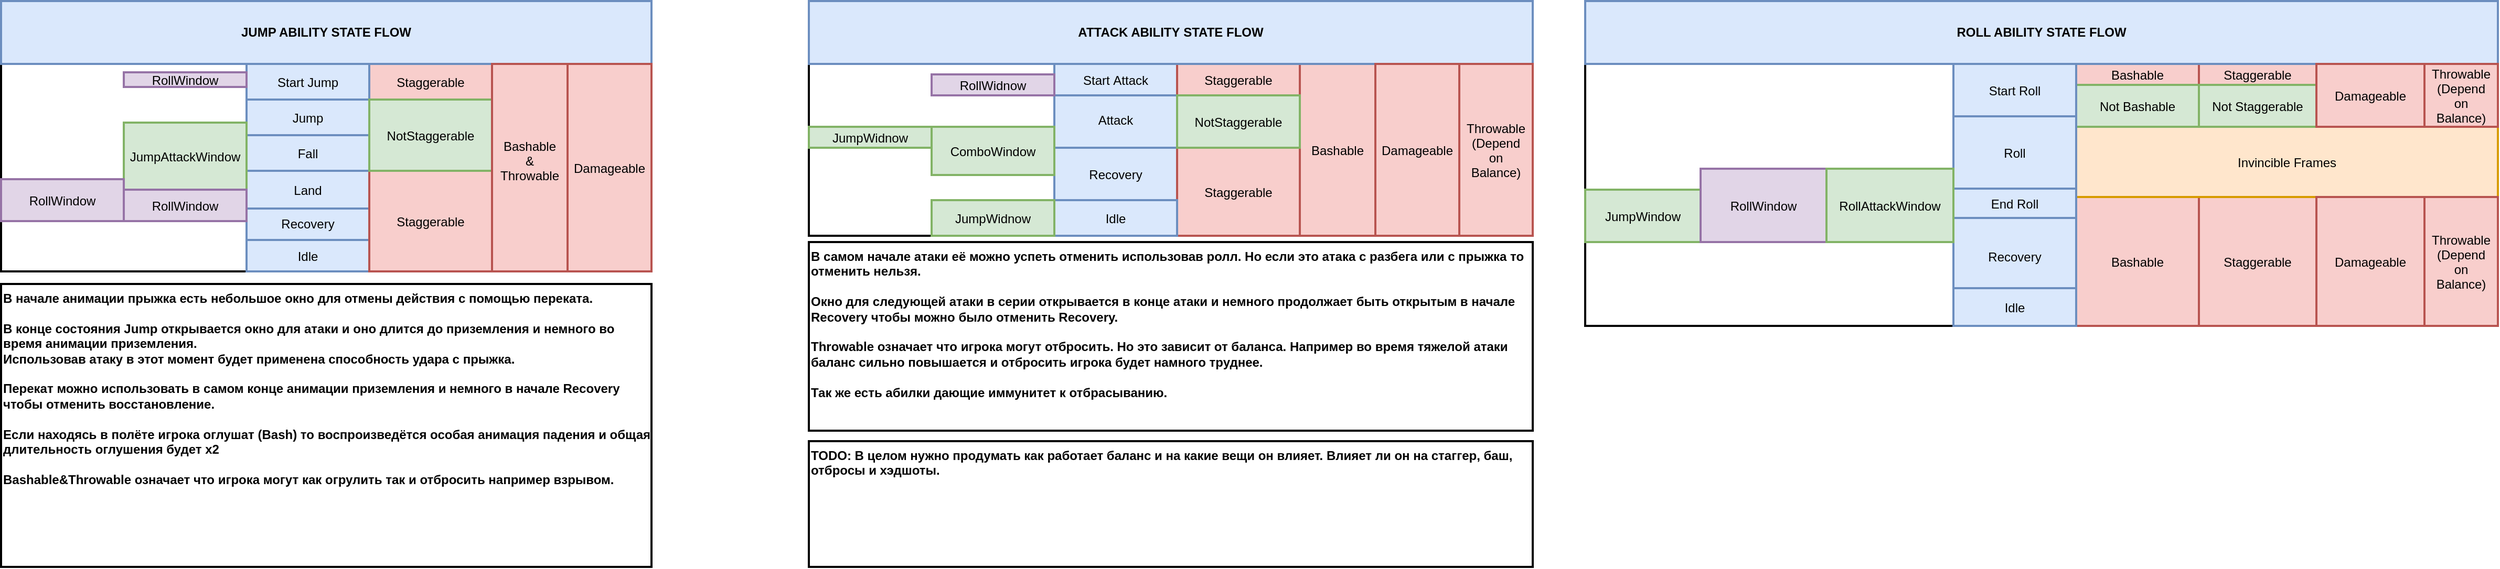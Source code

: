 <mxfile version="24.7.8">
  <diagram name="Страница — 1" id="_edJxDH2dSzS9XdqMJAm">
    <mxGraphModel dx="1877" dy="621" grid="1" gridSize="10" guides="1" tooltips="1" connect="1" arrows="1" fold="1" page="1" pageScale="1" pageWidth="827" pageHeight="1169" math="0" shadow="0">
      <root>
        <mxCell id="0" />
        <mxCell id="1" parent="0" />
        <mxCell id="g1f1xFlhapYSyVMv_NoL-163" value="" style="rounded=0;whiteSpace=wrap;html=1;fillColor=none;strokeWidth=2;" parent="1" vertex="1">
          <mxGeometry x="1510" y="120" width="870" height="310" as="geometry" />
        </mxCell>
        <mxCell id="g1f1xFlhapYSyVMv_NoL-162" value="" style="rounded=0;whiteSpace=wrap;html=1;fillColor=none;strokeWidth=2;" parent="1" vertex="1">
          <mxGeometry y="120" width="620" height="258" as="geometry" />
        </mxCell>
        <mxCell id="g1f1xFlhapYSyVMv_NoL-161" value="" style="rounded=0;whiteSpace=wrap;html=1;fillColor=none;strokeWidth=2;" parent="1" vertex="1">
          <mxGeometry x="770" y="120" width="690" height="224" as="geometry" />
        </mxCell>
        <mxCell id="g1f1xFlhapYSyVMv_NoL-13" value="Idle" style="rounded=0;arcSize=40;strokeWidth=2;fillColor=#dae8fc;strokeColor=#6c8ebf;" parent="1" vertex="1">
          <mxGeometry x="234" y="348" width="117" height="30" as="geometry" />
        </mxCell>
        <mxCell id="g1f1xFlhapYSyVMv_NoL-16" value="Attack" style="rounded=0;arcSize=40;strokeWidth=2;fillColor=#dae8fc;strokeColor=#6c8ebf;" parent="1" vertex="1">
          <mxGeometry x="1004" y="206" width="117" height="54" as="geometry" />
        </mxCell>
        <mxCell id="g1f1xFlhapYSyVMv_NoL-18" value="Recovery" style="rounded=0;arcSize=40;strokeWidth=2;fillColor=#dae8fc;strokeColor=#6c8ebf;" parent="1" vertex="1">
          <mxGeometry x="234" y="316" width="117" height="32" as="geometry" />
        </mxCell>
        <mxCell id="g1f1xFlhapYSyVMv_NoL-19" value="Start Attack" style="rounded=0;arcSize=40;strokeWidth=2;fillColor=#dae8fc;strokeColor=#6c8ebf;" parent="1" vertex="1">
          <mxGeometry x="1004" y="180" width="117" height="30" as="geometry" />
        </mxCell>
        <mxCell id="g1f1xFlhapYSyVMv_NoL-38" value="Staggerable" style="rounded=0;arcSize=40;strokeWidth=2;fillColor=#f8cecc;strokeColor=#b85450;" parent="1" vertex="1">
          <mxGeometry x="351" y="180" width="117" height="34" as="geometry" />
        </mxCell>
        <mxCell id="g1f1xFlhapYSyVMv_NoL-51" value="Start Jump" style="rounded=0;arcSize=40;strokeWidth=2;fillColor=#dae8fc;strokeColor=#6c8ebf;" parent="1" vertex="1">
          <mxGeometry x="234" y="180" width="117" height="34" as="geometry" />
        </mxCell>
        <mxCell id="g1f1xFlhapYSyVMv_NoL-52" value="Jump" style="rounded=0;arcSize=40;strokeWidth=2;fillColor=#dae8fc;strokeColor=#6c8ebf;" parent="1" vertex="1">
          <mxGeometry x="234" y="214" width="117" height="34" as="geometry" />
        </mxCell>
        <mxCell id="g1f1xFlhapYSyVMv_NoL-54" value="Fall" style="rounded=0;arcSize=40;strokeWidth=2;fillColor=#dae8fc;strokeColor=#6c8ebf;" parent="1" vertex="1">
          <mxGeometry x="234" y="248" width="117" height="34" as="geometry" />
        </mxCell>
        <mxCell id="g1f1xFlhapYSyVMv_NoL-85" value="Land" style="rounded=0;arcSize=40;strokeWidth=2;fillColor=#dae8fc;strokeColor=#6c8ebf;" parent="1" vertex="1">
          <mxGeometry x="234" y="282" width="117" height="36" as="geometry" />
        </mxCell>
        <mxCell id="g1f1xFlhapYSyVMv_NoL-101" value="Recovery" style="rounded=0;arcSize=40;strokeWidth=2;fillColor=#dae8fc;strokeColor=#6c8ebf;" parent="1" vertex="1">
          <mxGeometry x="1004" y="260" width="117" height="50" as="geometry" />
        </mxCell>
        <mxCell id="g1f1xFlhapYSyVMv_NoL-115" value="JumpAttackWindow" style="rounded=0;arcSize=40;strokeWidth=2;glass=0;fillColor=#d5e8d4;strokeColor=#82b366;" parent="1" vertex="1">
          <mxGeometry x="117" y="236" width="117" height="64" as="geometry" />
        </mxCell>
        <mxCell id="g1f1xFlhapYSyVMv_NoL-118" value="ComboWindow" style="rounded=0;arcSize=40;strokeWidth=2;glass=0;fillColor=#d5e8d4;strokeColor=#82b366;" parent="1" vertex="1">
          <mxGeometry x="887" y="240" width="117" height="46" as="geometry" />
        </mxCell>
        <mxCell id="g1f1xFlhapYSyVMv_NoL-119" value="RollWidnow" style="rounded=0;arcSize=40;strokeWidth=2;glass=0;fillColor=#e1d5e7;strokeColor=#9673a6;" parent="1" vertex="1">
          <mxGeometry x="887" y="190" width="117" height="20" as="geometry" />
        </mxCell>
        <mxCell id="g1f1xFlhapYSyVMv_NoL-124" value="В начале анимации прыжка есть небольшое окно для отмены действия с помощью переката.&lt;div&gt;&lt;br&gt;&lt;/div&gt;&lt;div&gt;В конце состояния Jump открывается окно для атаки и оно длится до приземления и немного во время анимации приземления.&amp;nbsp;&lt;/div&gt;&lt;div&gt;Использовав атаку в этот момент будет применена способность удара с прыжка.&lt;/div&gt;&lt;div&gt;&lt;br&gt;Перекат можно использовать в самом конце анимации приземления и немного в начале Recovery чтобы отменить восстановление.&lt;/div&gt;&lt;div&gt;&lt;br&gt;Если находясь в полёте игрока оглушат (Bash) то воспроизведётся особая анимация падения и общая длительность оглушения будет х2&lt;/div&gt;&lt;div&gt;&lt;br&gt;&lt;/div&gt;&lt;div&gt;Bashable&amp;amp;Throwable означает что игрока могут как огрулить так и отбросить например взрывом.&lt;/div&gt;" style="rounded=0;arcSize=40;strokeWidth=2;align=left;fontStyle=1;verticalAlign=top;whiteSpace=wrap;html=1;" parent="1" vertex="1">
          <mxGeometry y="390" width="620" height="270" as="geometry" />
        </mxCell>
        <mxCell id="g1f1xFlhapYSyVMv_NoL-125" value="Staggerable" style="rounded=0;arcSize=40;strokeWidth=2;fillColor=#f8cecc;strokeColor=#b85450;" parent="1" vertex="1">
          <mxGeometry x="351" y="282" width="117" height="96" as="geometry" />
        </mxCell>
        <mxCell id="g1f1xFlhapYSyVMv_NoL-126" value="NotStaggerable" style="rounded=0;arcSize=40;strokeWidth=2;fillColor=#d5e8d4;strokeColor=#82b366;" parent="1" vertex="1">
          <mxGeometry x="351" y="214" width="117" height="68" as="geometry" />
        </mxCell>
        <mxCell id="g1f1xFlhapYSyVMv_NoL-127" value="RollWindow" style="rounded=0;arcSize=40;strokeWidth=2;glass=0;fillColor=#e1d5e7;strokeColor=#9673a6;" parent="1" vertex="1">
          <mxGeometry y="290" width="117" height="40" as="geometry" />
        </mxCell>
        <mxCell id="g1f1xFlhapYSyVMv_NoL-128" value="Staggerable" style="rounded=0;arcSize=40;strokeWidth=2;fillColor=#f8cecc;strokeColor=#b85450;" parent="1" vertex="1">
          <mxGeometry x="1121" y="180" width="117" height="30" as="geometry" />
        </mxCell>
        <mxCell id="g1f1xFlhapYSyVMv_NoL-129" value="Bashable" style="rounded=0;arcSize=40;strokeWidth=2;fillColor=#f8cecc;strokeColor=#b85450;" parent="1" vertex="1">
          <mxGeometry x="1238" y="180" width="72" height="164" as="geometry" />
        </mxCell>
        <mxCell id="g1f1xFlhapYSyVMv_NoL-130" value="Staggerable" style="rounded=0;arcSize=40;strokeWidth=2;fillColor=#f8cecc;strokeColor=#b85450;" parent="1" vertex="1">
          <mxGeometry x="1121" y="260" width="117" height="84" as="geometry" />
        </mxCell>
        <mxCell id="g1f1xFlhapYSyVMv_NoL-131" value="NotStaggerable" style="rounded=0;arcSize=40;strokeWidth=2;fillColor=#d5e8d4;strokeColor=#82b366;" parent="1" vertex="1">
          <mxGeometry x="1121" y="210" width="117" height="50" as="geometry" />
        </mxCell>
        <mxCell id="g1f1xFlhapYSyVMv_NoL-133" value="JumpWidnow" style="rounded=0;arcSize=40;strokeWidth=2;glass=0;fillColor=#d5e8d4;strokeColor=#82b366;" parent="1" vertex="1">
          <mxGeometry x="770" y="240" width="117" height="20" as="geometry" />
        </mxCell>
        <mxCell id="g1f1xFlhapYSyVMv_NoL-134" value="Idle" style="rounded=0;arcSize=40;strokeWidth=2;fillColor=#dae8fc;strokeColor=#6c8ebf;" parent="1" vertex="1">
          <mxGeometry x="1004" y="310" width="117" height="34" as="geometry" />
        </mxCell>
        <mxCell id="g1f1xFlhapYSyVMv_NoL-135" value="JumpWidnow" style="rounded=0;arcSize=40;strokeWidth=2;glass=0;fillColor=#d5e8d4;strokeColor=#82b366;" parent="1" vertex="1">
          <mxGeometry x="887" y="310" width="117" height="34" as="geometry" />
        </mxCell>
        <mxCell id="g1f1xFlhapYSyVMv_NoL-136" value="Bashable" style="rounded=0;arcSize=40;strokeWidth=2;fillColor=#f8cecc;strokeColor=#b85450;" parent="1" vertex="1">
          <mxGeometry x="1978" y="180" width="117" height="20" as="geometry" />
        </mxCell>
        <mxCell id="g1f1xFlhapYSyVMv_NoL-139" value="Staggerable" style="rounded=0;arcSize=40;strokeWidth=2;fillColor=#f8cecc;strokeColor=#b85450;" parent="1" vertex="1">
          <mxGeometry x="2095" y="180" width="112" height="20" as="geometry" />
        </mxCell>
        <mxCell id="g1f1xFlhapYSyVMv_NoL-140" value="Staggerable" style="rounded=0;arcSize=40;strokeWidth=2;fillColor=#f8cecc;strokeColor=#b85450;" parent="1" vertex="1">
          <mxGeometry x="2095" y="307" width="112" height="123" as="geometry" />
        </mxCell>
        <mxCell id="g1f1xFlhapYSyVMv_NoL-141" value="Bashable" style="rounded=0;arcSize=40;strokeWidth=2;fillColor=#f8cecc;strokeColor=#b85450;" parent="1" vertex="1">
          <mxGeometry x="1978" y="307" width="117" height="123" as="geometry" />
        </mxCell>
        <mxCell id="g1f1xFlhapYSyVMv_NoL-143" value="Invincible Frames" style="rounded=0;arcSize=40;strokeWidth=2;fillColor=#ffe6cc;strokeColor=#d79b00;" parent="1" vertex="1">
          <mxGeometry x="1978" y="240" width="402" height="67" as="geometry" />
        </mxCell>
        <mxCell id="g1f1xFlhapYSyVMv_NoL-145" value="JumpWindow" style="rounded=0;arcSize=40;strokeWidth=2;fillColor=#d5e8d4;strokeColor=#82b366;" parent="1" vertex="1">
          <mxGeometry x="1510" y="300" width="110" height="50" as="geometry" />
        </mxCell>
        <mxCell id="g1f1xFlhapYSyVMv_NoL-146" value="RollWindow" style="rounded=0;arcSize=40;strokeWidth=2;fillColor=#e1d5e7;strokeColor=#9673a6;" parent="1" vertex="1">
          <mxGeometry x="1620" y="280" width="120" height="70" as="geometry" />
        </mxCell>
        <mxCell id="g1f1xFlhapYSyVMv_NoL-158" value="&lt;b&gt;JUMP ABILITY STATE FLOW&lt;/b&gt;" style="rounded=0;whiteSpace=wrap;html=1;strokeWidth=2;fillColor=#dae8fc;strokeColor=#6c8ebf;" parent="1" vertex="1">
          <mxGeometry y="120" width="620" height="60" as="geometry" />
        </mxCell>
        <mxCell id="g1f1xFlhapYSyVMv_NoL-165" value="Bashable&#xa;&amp;&#xa;Throwable&#xa;" style="rounded=0;arcSize=40;strokeWidth=2;align=center;fontStyle=0;verticalAlign=middle;fillColor=#f8cecc;strokeColor=#b85450;" parent="1" vertex="1">
          <mxGeometry x="468" y="180" width="72" height="198" as="geometry" />
        </mxCell>
        <mxCell id="g1f1xFlhapYSyVMv_NoL-160" value="&lt;b&gt;ATTACK ABILITY&amp;nbsp;&lt;/b&gt;&lt;b&gt;STATE FLOW&lt;/b&gt;" style="rounded=0;whiteSpace=wrap;html=1;strokeWidth=2;fillColor=#dae8fc;strokeColor=#6c8ebf;" parent="1" vertex="1">
          <mxGeometry x="770" y="120" width="690" height="60" as="geometry" />
        </mxCell>
        <mxCell id="g1f1xFlhapYSyVMv_NoL-166" value="Not Bashable" style="rounded=0;arcSize=40;strokeWidth=2;fillColor=#d5e8d4;strokeColor=#82b366;" parent="1" vertex="1">
          <mxGeometry x="1978" y="200" width="117" height="40" as="geometry" />
        </mxCell>
        <mxCell id="g1f1xFlhapYSyVMv_NoL-167" value="Not Staggerable" style="rounded=0;arcSize=40;strokeWidth=2;fillColor=#d5e8d4;strokeColor=#82b366;" parent="1" vertex="1">
          <mxGeometry x="2095" y="200" width="112" height="40" as="geometry" />
        </mxCell>
        <mxCell id="g1f1xFlhapYSyVMv_NoL-57" value="Start Roll" style="rounded=0;arcSize=40;strokeWidth=2;fillColor=#dae8fc;strokeColor=#6c8ebf;" parent="1" vertex="1">
          <mxGeometry x="1861" y="180" width="117" height="50" as="geometry" />
        </mxCell>
        <mxCell id="g1f1xFlhapYSyVMv_NoL-58" value="Roll" style="rounded=0;arcSize=40;strokeWidth=2;fillColor=#dae8fc;strokeColor=#6c8ebf;" parent="1" vertex="1">
          <mxGeometry x="1861" y="230" width="117" height="69" as="geometry" />
        </mxCell>
        <mxCell id="g1f1xFlhapYSyVMv_NoL-110" value="Recovery" style="rounded=0;arcSize=40;strokeWidth=2;fillColor=#dae8fc;strokeColor=#6c8ebf;" parent="1" vertex="1">
          <mxGeometry x="1861" y="327" width="117" height="73" as="geometry" />
        </mxCell>
        <mxCell id="g1f1xFlhapYSyVMv_NoL-112" value="Idle" style="rounded=0;arcSize=40;strokeWidth=2;fillColor=#dae8fc;strokeColor=#6c8ebf;" parent="1" vertex="1">
          <mxGeometry x="1861" y="394" width="117" height="36" as="geometry" />
        </mxCell>
        <mxCell id="g1f1xFlhapYSyVMv_NoL-151" value="End Roll" style="rounded=0;arcSize=40;strokeWidth=2;fillColor=#dae8fc;strokeColor=#6c8ebf;" parent="1" vertex="1">
          <mxGeometry x="1861" y="299" width="117" height="28" as="geometry" />
        </mxCell>
        <mxCell id="g1f1xFlhapYSyVMv_NoL-164" value="&lt;b&gt;ROLL ABILITY&amp;nbsp;&lt;/b&gt;&lt;b&gt;STATE FLOW&lt;/b&gt;" style="rounded=0;whiteSpace=wrap;html=1;strokeWidth=2;fillColor=#dae8fc;strokeColor=#6c8ebf;" parent="1" vertex="1">
          <mxGeometry x="1510" y="120" width="870" height="60" as="geometry" />
        </mxCell>
        <mxCell id="g1f1xFlhapYSyVMv_NoL-168" value="В самом начале атаки её можно успеть отменить использовав ролл. Но если это атака с разбега или с прыжка то отменить нельзя.&#xa;&#xa;Окно для следующей атаки в серии открывается в конце атаки и немного продолжает быть открытым в начале Recovery чтобы можно было отменить Recovery. &#xa;&#xa;Throwable означает что игрока могут отбросить. Но это зависит от баланса. Например во время тяжелой атаки баланс сильно повышается и отбросить игрока будет намного труднее. &#xa;&#xa;Так же есть абилки дающие иммунитет к отбрасыванию.&#xa;" style="rounded=0;arcSize=40;strokeWidth=2;align=left;fontStyle=1;verticalAlign=top;whiteSpace=wrap;" parent="1" vertex="1">
          <mxGeometry x="770" y="350" width="690" height="180" as="geometry" />
        </mxCell>
        <mxCell id="g1f1xFlhapYSyVMv_NoL-169" value="RollWindow" style="rounded=0;arcSize=40;strokeWidth=2;glass=0;fillColor=#e1d5e7;strokeColor=#9673a6;" parent="1" vertex="1">
          <mxGeometry x="117" y="188" width="117" height="14" as="geometry" />
        </mxCell>
        <mxCell id="g1f1xFlhapYSyVMv_NoL-170" value="RollWindow" style="rounded=0;arcSize=40;strokeWidth=2;glass=0;fillColor=#e1d5e7;strokeColor=#9673a6;" parent="1" vertex="1">
          <mxGeometry x="117" y="300" width="117" height="30" as="geometry" />
        </mxCell>
        <mxCell id="g1f1xFlhapYSyVMv_NoL-171" value="RollAttackWindow" style="rounded=0;arcSize=40;strokeWidth=2;fillColor=#d5e8d4;strokeColor=#82b366;" parent="1" vertex="1">
          <mxGeometry x="1740" y="280" width="121" height="70" as="geometry" />
        </mxCell>
        <mxCell id="ZlZbPg9fCO_YwIZ9tJd8-1" value="Damageable" style="rounded=0;arcSize=40;strokeWidth=2;fillColor=#f8cecc;strokeColor=#b85450;" vertex="1" parent="1">
          <mxGeometry x="2207" y="180" width="103" height="60" as="geometry" />
        </mxCell>
        <mxCell id="ZlZbPg9fCO_YwIZ9tJd8-2" value="Damageable" style="rounded=0;arcSize=40;strokeWidth=2;fillColor=#f8cecc;strokeColor=#b85450;" vertex="1" parent="1">
          <mxGeometry x="2207" y="307" width="103" height="123" as="geometry" />
        </mxCell>
        <mxCell id="ZlZbPg9fCO_YwIZ9tJd8-3" value="Damageable" style="rounded=0;arcSize=40;strokeWidth=2;fillColor=#f8cecc;strokeColor=#b85450;" vertex="1" parent="1">
          <mxGeometry x="1310" y="180" width="80" height="164" as="geometry" />
        </mxCell>
        <mxCell id="ZlZbPg9fCO_YwIZ9tJd8-4" value="Damageable" style="rounded=0;arcSize=40;strokeWidth=2;fillColor=#f8cecc;strokeColor=#b85450;" vertex="1" parent="1">
          <mxGeometry x="540" y="180" width="80" height="198" as="geometry" />
        </mxCell>
        <mxCell id="ZlZbPg9fCO_YwIZ9tJd8-6" value="Throwable&#xa;(Depend&#xa;on&#xa;Balance)" style="rounded=0;arcSize=40;strokeWidth=2;fillColor=#f8cecc;strokeColor=#b85450;" vertex="1" parent="1">
          <mxGeometry x="1390" y="180" width="70" height="164" as="geometry" />
        </mxCell>
        <mxCell id="ZlZbPg9fCO_YwIZ9tJd8-7" value="Throwable&#xa;(Depend&#xa;on&#xa;Balance)" style="rounded=0;arcSize=40;strokeWidth=2;fillColor=#f8cecc;strokeColor=#b85450;" vertex="1" parent="1">
          <mxGeometry x="2310" y="180" width="70" height="60" as="geometry" />
        </mxCell>
        <mxCell id="ZlZbPg9fCO_YwIZ9tJd8-8" value="Throwable&#xa;(Depend&#xa;on&#xa;Balance)" style="rounded=0;arcSize=40;strokeWidth=2;fillColor=#f8cecc;strokeColor=#b85450;" vertex="1" parent="1">
          <mxGeometry x="2310" y="307" width="70" height="123" as="geometry" />
        </mxCell>
        <mxCell id="ZlZbPg9fCO_YwIZ9tJd8-9" value="TODO: В целом нужно продумать как работает баланс и на какие вещи он влияет. Влияет ли он на стаггер, баш, отбросы и хэдшоты.&#xa;" style="rounded=0;arcSize=40;strokeWidth=2;align=left;fontStyle=1;verticalAlign=top;whiteSpace=wrap;" vertex="1" parent="1">
          <mxGeometry x="770" y="540" width="690" height="120" as="geometry" />
        </mxCell>
      </root>
    </mxGraphModel>
  </diagram>
</mxfile>
